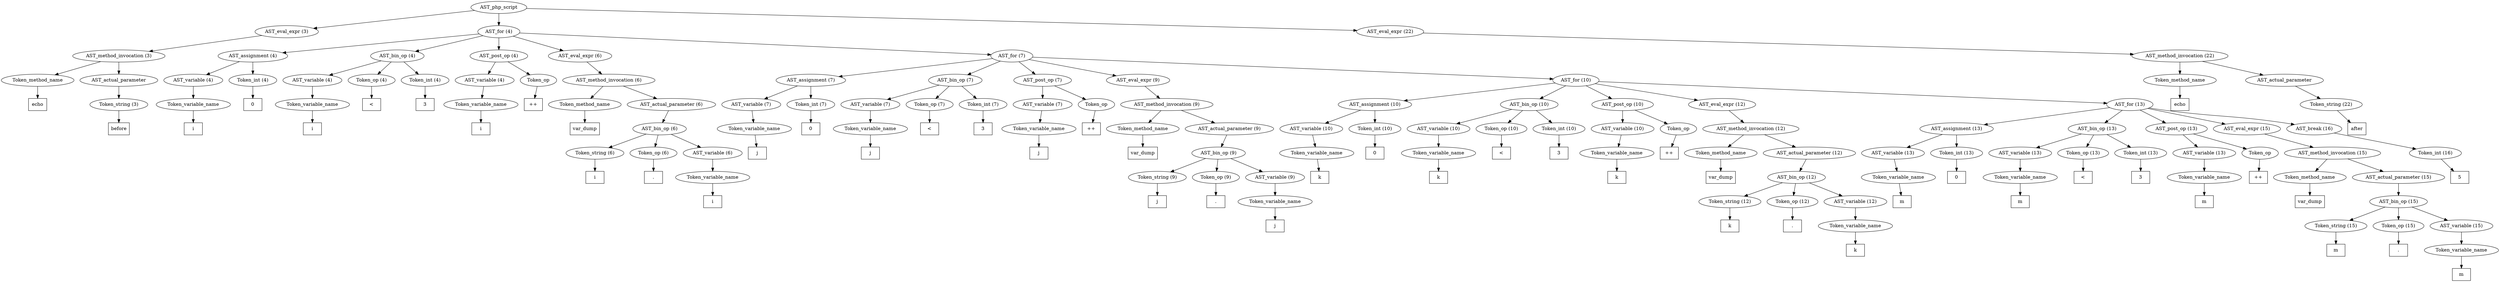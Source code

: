 /*
 * AST in dot format generated by phc -- the PHP compiler
 */

digraph AST {
node_0 [label="AST_php_script"];
node_1 [label="AST_eval_expr (3)"];
node_2 [label="AST_method_invocation (3)"];
node_3 [label="Token_method_name"];
node_4 [label="echo", shape=box]
node_3 -> node_4;
node_5 [label="AST_actual_parameter"];
node_6 [label="Token_string (3)"];
node_7 [label="before", shape=box]
node_6 -> node_7;
node_5 -> node_6;
node_2 -> node_5;
node_2 -> node_3;
node_1 -> node_2;
node_8 [label="AST_for (4)"];
node_9 [label="AST_assignment (4)"];
node_10 [label="AST_variable (4)"];
node_11 [label="Token_variable_name"];
node_12 [label="i", shape=box]
node_11 -> node_12;
node_10 -> node_11;
node_13 [label="Token_int (4)"];
node_14 [label="0", shape=box]
node_13 -> node_14;
node_9 -> node_13;
node_9 -> node_10;
node_15 [label="AST_bin_op (4)"];
node_16 [label="AST_variable (4)"];
node_17 [label="Token_variable_name"];
node_18 [label="i", shape=box]
node_17 -> node_18;
node_16 -> node_17;
node_19 [label="Token_op (4)"];
node_20 [label="<", shape=box]
node_19 -> node_20;
node_21 [label="Token_int (4)"];
node_22 [label="3", shape=box]
node_21 -> node_22;
node_15 -> node_21;
node_15 -> node_19;
node_15 -> node_16;
node_23 [label="AST_post_op (4)"];
node_24 [label="AST_variable (4)"];
node_25 [label="Token_variable_name"];
node_26 [label="i", shape=box]
node_25 -> node_26;
node_24 -> node_25;
node_27 [label="Token_op"];
node_28 [label="++", shape=box]
node_27 -> node_28;
node_23 -> node_27;
node_23 -> node_24;
node_29 [label="AST_eval_expr (6)"];
node_30 [label="AST_method_invocation (6)"];
node_31 [label="Token_method_name"];
node_32 [label="var_dump", shape=box]
node_31 -> node_32;
node_33 [label="AST_actual_parameter (6)"];
node_34 [label="AST_bin_op (6)"];
node_35 [label="Token_string (6)"];
node_36 [label="i", shape=box]
node_35 -> node_36;
node_37 [label="Token_op (6)"];
node_38 [label=".", shape=box]
node_37 -> node_38;
node_39 [label="AST_variable (6)"];
node_40 [label="Token_variable_name"];
node_41 [label="i", shape=box]
node_40 -> node_41;
node_39 -> node_40;
node_34 -> node_39;
node_34 -> node_37;
node_34 -> node_35;
node_33 -> node_34;
node_30 -> node_33;
node_30 -> node_31;
node_29 -> node_30;
node_42 [label="AST_for (7)"];
node_43 [label="AST_assignment (7)"];
node_44 [label="AST_variable (7)"];
node_45 [label="Token_variable_name"];
node_46 [label="j", shape=box]
node_45 -> node_46;
node_44 -> node_45;
node_47 [label="Token_int (7)"];
node_48 [label="0", shape=box]
node_47 -> node_48;
node_43 -> node_47;
node_43 -> node_44;
node_49 [label="AST_bin_op (7)"];
node_50 [label="AST_variable (7)"];
node_51 [label="Token_variable_name"];
node_52 [label="j", shape=box]
node_51 -> node_52;
node_50 -> node_51;
node_53 [label="Token_op (7)"];
node_54 [label="<", shape=box]
node_53 -> node_54;
node_55 [label="Token_int (7)"];
node_56 [label="3", shape=box]
node_55 -> node_56;
node_49 -> node_55;
node_49 -> node_53;
node_49 -> node_50;
node_57 [label="AST_post_op (7)"];
node_58 [label="AST_variable (7)"];
node_59 [label="Token_variable_name"];
node_60 [label="j", shape=box]
node_59 -> node_60;
node_58 -> node_59;
node_61 [label="Token_op"];
node_62 [label="++", shape=box]
node_61 -> node_62;
node_57 -> node_61;
node_57 -> node_58;
node_63 [label="AST_eval_expr (9)"];
node_64 [label="AST_method_invocation (9)"];
node_65 [label="Token_method_name"];
node_66 [label="var_dump", shape=box]
node_65 -> node_66;
node_67 [label="AST_actual_parameter (9)"];
node_68 [label="AST_bin_op (9)"];
node_69 [label="Token_string (9)"];
node_70 [label="j", shape=box]
node_69 -> node_70;
node_71 [label="Token_op (9)"];
node_72 [label=".", shape=box]
node_71 -> node_72;
node_73 [label="AST_variable (9)"];
node_74 [label="Token_variable_name"];
node_75 [label="j", shape=box]
node_74 -> node_75;
node_73 -> node_74;
node_68 -> node_73;
node_68 -> node_71;
node_68 -> node_69;
node_67 -> node_68;
node_64 -> node_67;
node_64 -> node_65;
node_63 -> node_64;
node_76 [label="AST_for (10)"];
node_77 [label="AST_assignment (10)"];
node_78 [label="AST_variable (10)"];
node_79 [label="Token_variable_name"];
node_80 [label="k", shape=box]
node_79 -> node_80;
node_78 -> node_79;
node_81 [label="Token_int (10)"];
node_82 [label="0", shape=box]
node_81 -> node_82;
node_77 -> node_81;
node_77 -> node_78;
node_83 [label="AST_bin_op (10)"];
node_84 [label="AST_variable (10)"];
node_85 [label="Token_variable_name"];
node_86 [label="k", shape=box]
node_85 -> node_86;
node_84 -> node_85;
node_87 [label="Token_op (10)"];
node_88 [label="<", shape=box]
node_87 -> node_88;
node_89 [label="Token_int (10)"];
node_90 [label="3", shape=box]
node_89 -> node_90;
node_83 -> node_89;
node_83 -> node_87;
node_83 -> node_84;
node_91 [label="AST_post_op (10)"];
node_92 [label="AST_variable (10)"];
node_93 [label="Token_variable_name"];
node_94 [label="k", shape=box]
node_93 -> node_94;
node_92 -> node_93;
node_95 [label="Token_op"];
node_96 [label="++", shape=box]
node_95 -> node_96;
node_91 -> node_95;
node_91 -> node_92;
node_97 [label="AST_eval_expr (12)"];
node_98 [label="AST_method_invocation (12)"];
node_99 [label="Token_method_name"];
node_100 [label="var_dump", shape=box]
node_99 -> node_100;
node_101 [label="AST_actual_parameter (12)"];
node_102 [label="AST_bin_op (12)"];
node_103 [label="Token_string (12)"];
node_104 [label="k", shape=box]
node_103 -> node_104;
node_105 [label="Token_op (12)"];
node_106 [label=".", shape=box]
node_105 -> node_106;
node_107 [label="AST_variable (12)"];
node_108 [label="Token_variable_name"];
node_109 [label="k", shape=box]
node_108 -> node_109;
node_107 -> node_108;
node_102 -> node_107;
node_102 -> node_105;
node_102 -> node_103;
node_101 -> node_102;
node_98 -> node_101;
node_98 -> node_99;
node_97 -> node_98;
node_110 [label="AST_for (13)"];
node_111 [label="AST_assignment (13)"];
node_112 [label="AST_variable (13)"];
node_113 [label="Token_variable_name"];
node_114 [label="m", shape=box]
node_113 -> node_114;
node_112 -> node_113;
node_115 [label="Token_int (13)"];
node_116 [label="0", shape=box]
node_115 -> node_116;
node_111 -> node_115;
node_111 -> node_112;
node_117 [label="AST_bin_op (13)"];
node_118 [label="AST_variable (13)"];
node_119 [label="Token_variable_name"];
node_120 [label="m", shape=box]
node_119 -> node_120;
node_118 -> node_119;
node_121 [label="Token_op (13)"];
node_122 [label="<", shape=box]
node_121 -> node_122;
node_123 [label="Token_int (13)"];
node_124 [label="3", shape=box]
node_123 -> node_124;
node_117 -> node_123;
node_117 -> node_121;
node_117 -> node_118;
node_125 [label="AST_post_op (13)"];
node_126 [label="AST_variable (13)"];
node_127 [label="Token_variable_name"];
node_128 [label="m", shape=box]
node_127 -> node_128;
node_126 -> node_127;
node_129 [label="Token_op"];
node_130 [label="++", shape=box]
node_129 -> node_130;
node_125 -> node_129;
node_125 -> node_126;
node_131 [label="AST_eval_expr (15)"];
node_132 [label="AST_method_invocation (15)"];
node_133 [label="Token_method_name"];
node_134 [label="var_dump", shape=box]
node_133 -> node_134;
node_135 [label="AST_actual_parameter (15)"];
node_136 [label="AST_bin_op (15)"];
node_137 [label="Token_string (15)"];
node_138 [label="m", shape=box]
node_137 -> node_138;
node_139 [label="Token_op (15)"];
node_140 [label=".", shape=box]
node_139 -> node_140;
node_141 [label="AST_variable (15)"];
node_142 [label="Token_variable_name"];
node_143 [label="m", shape=box]
node_142 -> node_143;
node_141 -> node_142;
node_136 -> node_141;
node_136 -> node_139;
node_136 -> node_137;
node_135 -> node_136;
node_132 -> node_135;
node_132 -> node_133;
node_131 -> node_132;
node_144 [label="AST_break (16)"];
node_145 [label="Token_int (16)"];
node_146 [label="5", shape=box]
node_145 -> node_146;
node_144 -> node_145;
node_110 -> node_144;
node_110 -> node_131;
node_110 -> node_125;
node_110 -> node_117;
node_110 -> node_111;
node_76 -> node_110;
node_76 -> node_97;
node_76 -> node_91;
node_76 -> node_83;
node_76 -> node_77;
node_42 -> node_76;
node_42 -> node_63;
node_42 -> node_57;
node_42 -> node_49;
node_42 -> node_43;
node_8 -> node_42;
node_8 -> node_29;
node_8 -> node_23;
node_8 -> node_15;
node_8 -> node_9;
node_147 [label="AST_eval_expr (22)"];
node_148 [label="AST_method_invocation (22)"];
node_149 [label="Token_method_name"];
node_150 [label="echo", shape=box]
node_149 -> node_150;
node_151 [label="AST_actual_parameter"];
node_152 [label="Token_string (22)"];
node_153 [label="after", shape=box]
node_152 -> node_153;
node_151 -> node_152;
node_148 -> node_151;
node_148 -> node_149;
node_147 -> node_148;
node_0 -> node_147;
node_0 -> node_8;
node_0 -> node_1;
}
